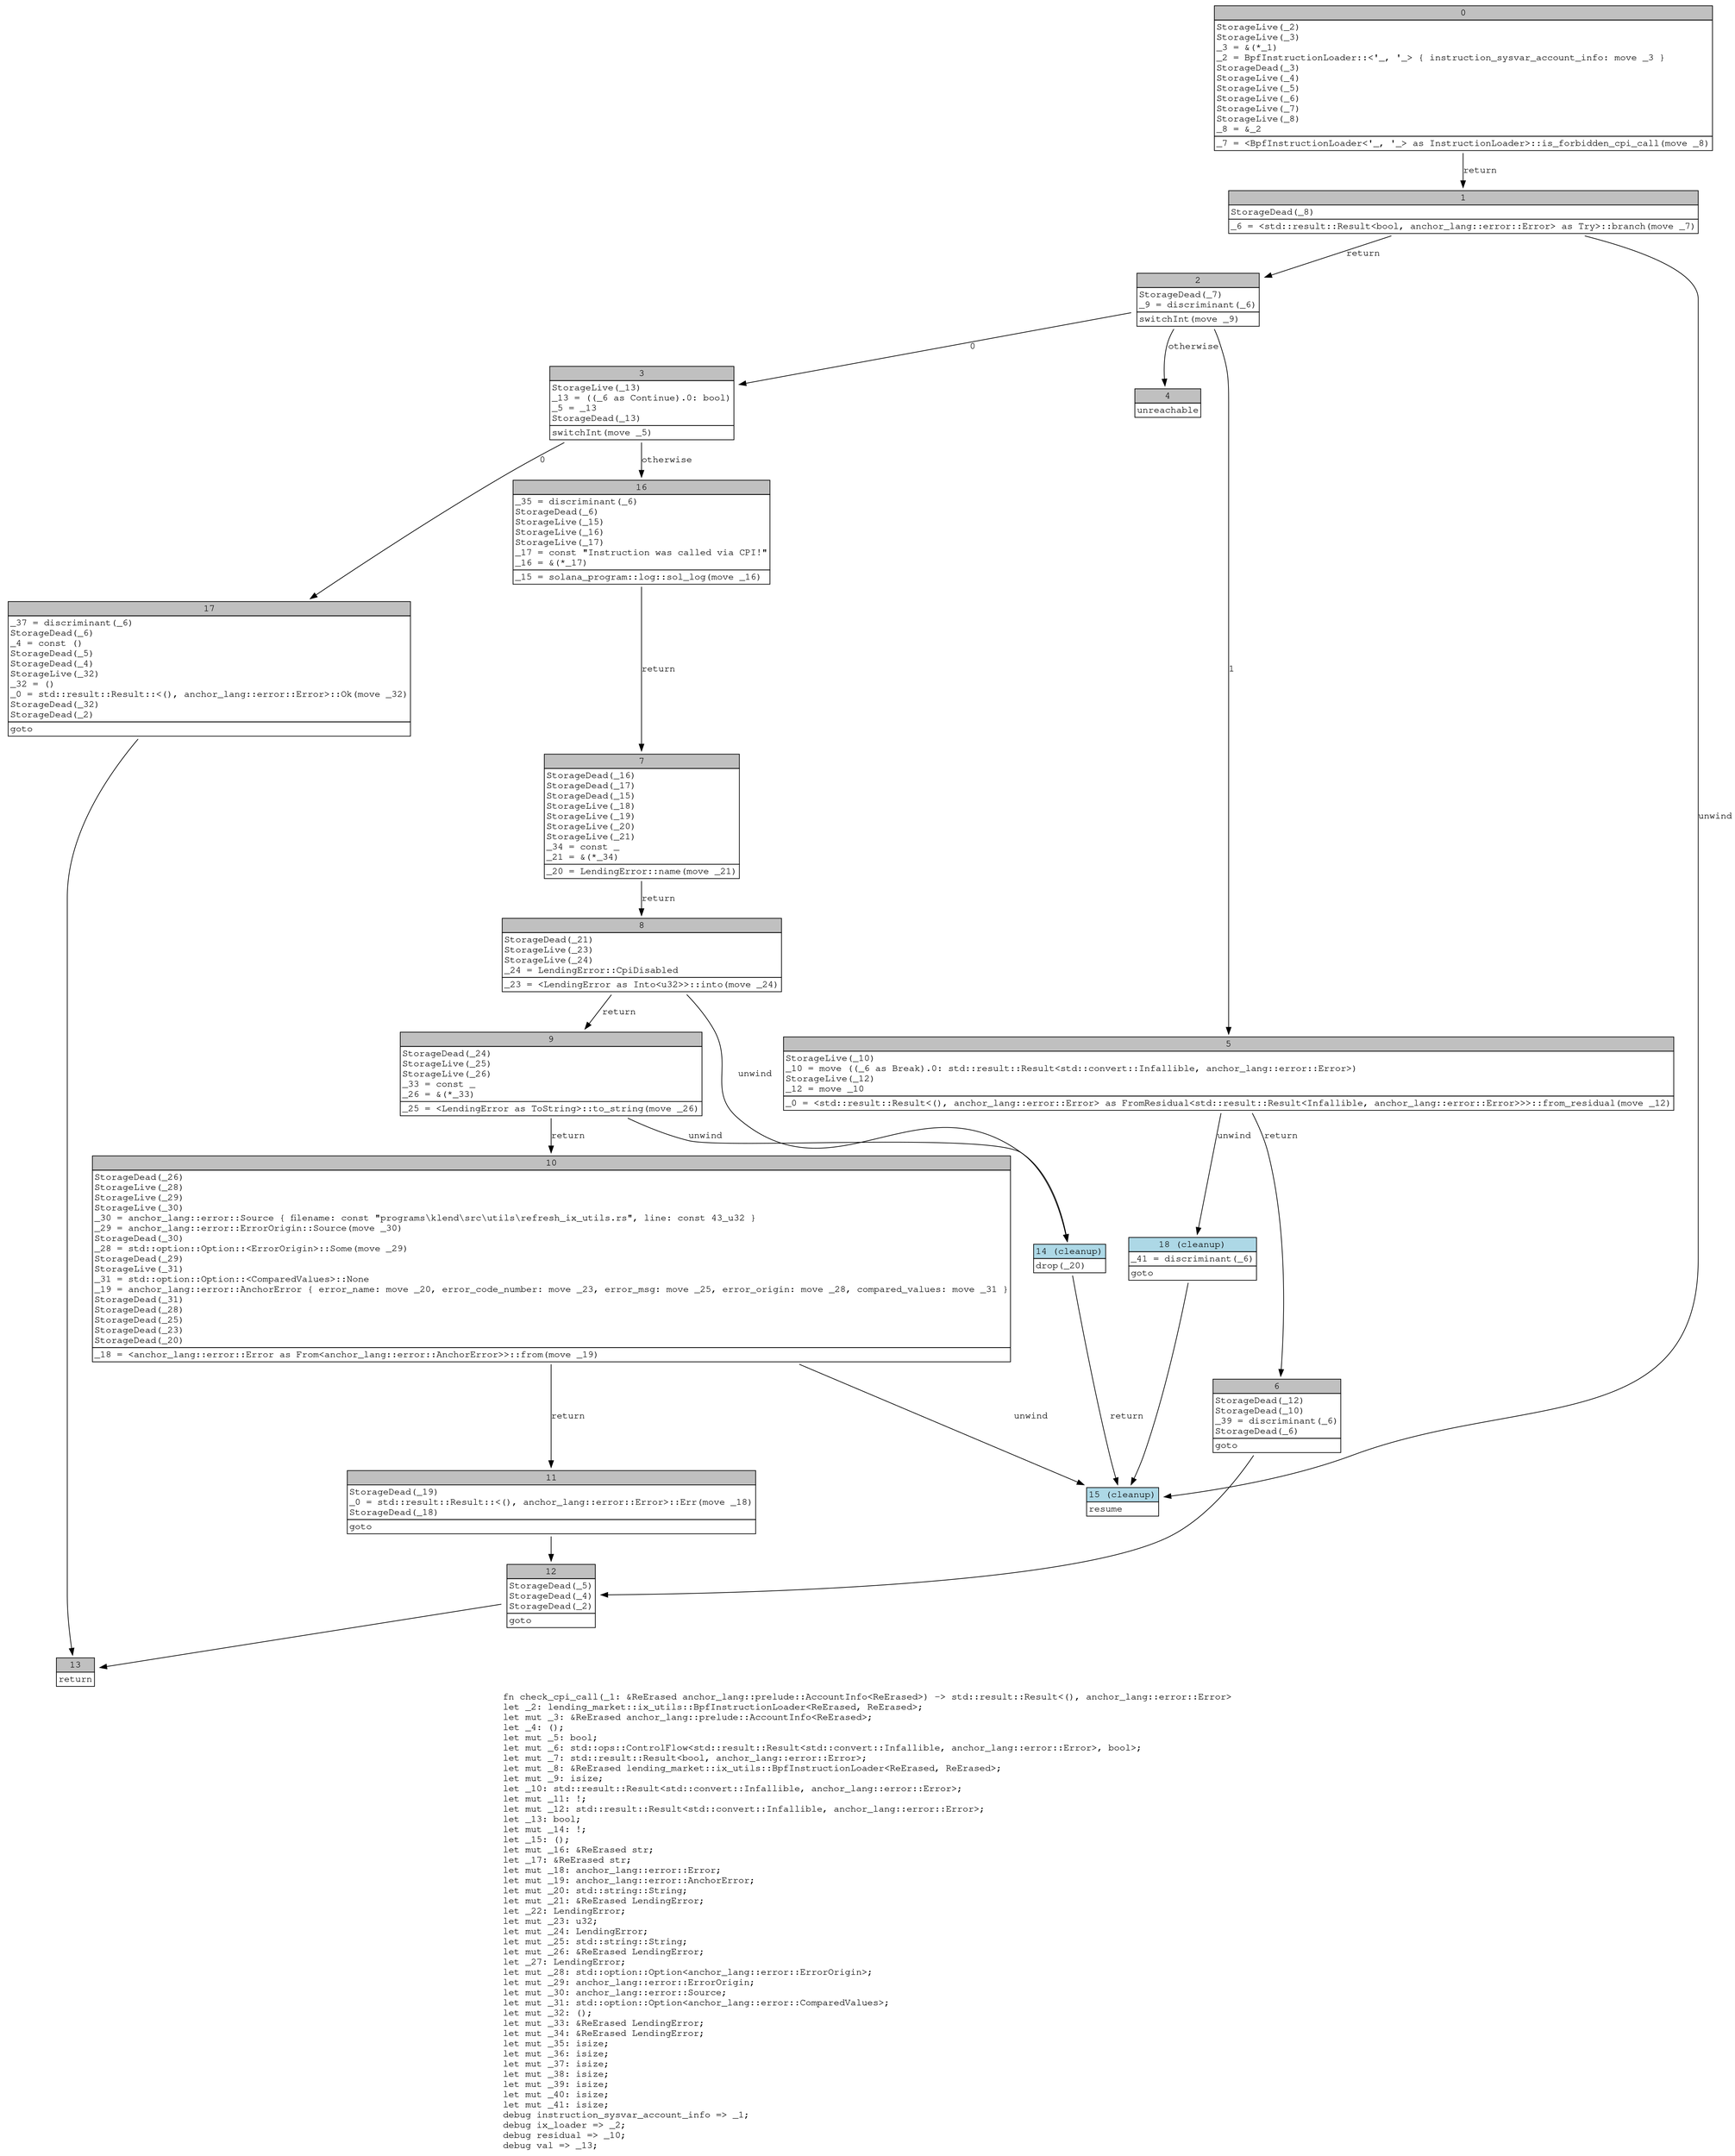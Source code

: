 digraph Mir_0_2714 {
    graph [fontname="Courier, monospace"];
    node [fontname="Courier, monospace"];
    edge [fontname="Courier, monospace"];
    label=<fn check_cpi_call(_1: &amp;ReErased anchor_lang::prelude::AccountInfo&lt;ReErased&gt;) -&gt; std::result::Result&lt;(), anchor_lang::error::Error&gt;<br align="left"/>let _2: lending_market::ix_utils::BpfInstructionLoader&lt;ReErased, ReErased&gt;;<br align="left"/>let mut _3: &amp;ReErased anchor_lang::prelude::AccountInfo&lt;ReErased&gt;;<br align="left"/>let _4: ();<br align="left"/>let mut _5: bool;<br align="left"/>let mut _6: std::ops::ControlFlow&lt;std::result::Result&lt;std::convert::Infallible, anchor_lang::error::Error&gt;, bool&gt;;<br align="left"/>let mut _7: std::result::Result&lt;bool, anchor_lang::error::Error&gt;;<br align="left"/>let mut _8: &amp;ReErased lending_market::ix_utils::BpfInstructionLoader&lt;ReErased, ReErased&gt;;<br align="left"/>let mut _9: isize;<br align="left"/>let _10: std::result::Result&lt;std::convert::Infallible, anchor_lang::error::Error&gt;;<br align="left"/>let mut _11: !;<br align="left"/>let mut _12: std::result::Result&lt;std::convert::Infallible, anchor_lang::error::Error&gt;;<br align="left"/>let _13: bool;<br align="left"/>let mut _14: !;<br align="left"/>let _15: ();<br align="left"/>let mut _16: &amp;ReErased str;<br align="left"/>let _17: &amp;ReErased str;<br align="left"/>let mut _18: anchor_lang::error::Error;<br align="left"/>let mut _19: anchor_lang::error::AnchorError;<br align="left"/>let mut _20: std::string::String;<br align="left"/>let mut _21: &amp;ReErased LendingError;<br align="left"/>let _22: LendingError;<br align="left"/>let mut _23: u32;<br align="left"/>let mut _24: LendingError;<br align="left"/>let mut _25: std::string::String;<br align="left"/>let mut _26: &amp;ReErased LendingError;<br align="left"/>let _27: LendingError;<br align="left"/>let mut _28: std::option::Option&lt;anchor_lang::error::ErrorOrigin&gt;;<br align="left"/>let mut _29: anchor_lang::error::ErrorOrigin;<br align="left"/>let mut _30: anchor_lang::error::Source;<br align="left"/>let mut _31: std::option::Option&lt;anchor_lang::error::ComparedValues&gt;;<br align="left"/>let mut _32: ();<br align="left"/>let mut _33: &amp;ReErased LendingError;<br align="left"/>let mut _34: &amp;ReErased LendingError;<br align="left"/>let mut _35: isize;<br align="left"/>let mut _36: isize;<br align="left"/>let mut _37: isize;<br align="left"/>let mut _38: isize;<br align="left"/>let mut _39: isize;<br align="left"/>let mut _40: isize;<br align="left"/>let mut _41: isize;<br align="left"/>debug instruction_sysvar_account_info =&gt; _1;<br align="left"/>debug ix_loader =&gt; _2;<br align="left"/>debug residual =&gt; _10;<br align="left"/>debug val =&gt; _13;<br align="left"/>>;
    bb0__0_2714 [shape="none", label=<<table border="0" cellborder="1" cellspacing="0"><tr><td bgcolor="gray" align="center" colspan="1">0</td></tr><tr><td align="left" balign="left">StorageLive(_2)<br/>StorageLive(_3)<br/>_3 = &amp;(*_1)<br/>_2 = BpfInstructionLoader::&lt;'_, '_&gt; { instruction_sysvar_account_info: move _3 }<br/>StorageDead(_3)<br/>StorageLive(_4)<br/>StorageLive(_5)<br/>StorageLive(_6)<br/>StorageLive(_7)<br/>StorageLive(_8)<br/>_8 = &amp;_2<br/></td></tr><tr><td align="left">_7 = &lt;BpfInstructionLoader&lt;'_, '_&gt; as InstructionLoader&gt;::is_forbidden_cpi_call(move _8)</td></tr></table>>];
    bb1__0_2714 [shape="none", label=<<table border="0" cellborder="1" cellspacing="0"><tr><td bgcolor="gray" align="center" colspan="1">1</td></tr><tr><td align="left" balign="left">StorageDead(_8)<br/></td></tr><tr><td align="left">_6 = &lt;std::result::Result&lt;bool, anchor_lang::error::Error&gt; as Try&gt;::branch(move _7)</td></tr></table>>];
    bb2__0_2714 [shape="none", label=<<table border="0" cellborder="1" cellspacing="0"><tr><td bgcolor="gray" align="center" colspan="1">2</td></tr><tr><td align="left" balign="left">StorageDead(_7)<br/>_9 = discriminant(_6)<br/></td></tr><tr><td align="left">switchInt(move _9)</td></tr></table>>];
    bb3__0_2714 [shape="none", label=<<table border="0" cellborder="1" cellspacing="0"><tr><td bgcolor="gray" align="center" colspan="1">3</td></tr><tr><td align="left" balign="left">StorageLive(_13)<br/>_13 = ((_6 as Continue).0: bool)<br/>_5 = _13<br/>StorageDead(_13)<br/></td></tr><tr><td align="left">switchInt(move _5)</td></tr></table>>];
    bb4__0_2714 [shape="none", label=<<table border="0" cellborder="1" cellspacing="0"><tr><td bgcolor="gray" align="center" colspan="1">4</td></tr><tr><td align="left">unreachable</td></tr></table>>];
    bb5__0_2714 [shape="none", label=<<table border="0" cellborder="1" cellspacing="0"><tr><td bgcolor="gray" align="center" colspan="1">5</td></tr><tr><td align="left" balign="left">StorageLive(_10)<br/>_10 = move ((_6 as Break).0: std::result::Result&lt;std::convert::Infallible, anchor_lang::error::Error&gt;)<br/>StorageLive(_12)<br/>_12 = move _10<br/></td></tr><tr><td align="left">_0 = &lt;std::result::Result&lt;(), anchor_lang::error::Error&gt; as FromResidual&lt;std::result::Result&lt;Infallible, anchor_lang::error::Error&gt;&gt;&gt;::from_residual(move _12)</td></tr></table>>];
    bb6__0_2714 [shape="none", label=<<table border="0" cellborder="1" cellspacing="0"><tr><td bgcolor="gray" align="center" colspan="1">6</td></tr><tr><td align="left" balign="left">StorageDead(_12)<br/>StorageDead(_10)<br/>_39 = discriminant(_6)<br/>StorageDead(_6)<br/></td></tr><tr><td align="left">goto</td></tr></table>>];
    bb7__0_2714 [shape="none", label=<<table border="0" cellborder="1" cellspacing="0"><tr><td bgcolor="gray" align="center" colspan="1">7</td></tr><tr><td align="left" balign="left">StorageDead(_16)<br/>StorageDead(_17)<br/>StorageDead(_15)<br/>StorageLive(_18)<br/>StorageLive(_19)<br/>StorageLive(_20)<br/>StorageLive(_21)<br/>_34 = const _<br/>_21 = &amp;(*_34)<br/></td></tr><tr><td align="left">_20 = LendingError::name(move _21)</td></tr></table>>];
    bb8__0_2714 [shape="none", label=<<table border="0" cellborder="1" cellspacing="0"><tr><td bgcolor="gray" align="center" colspan="1">8</td></tr><tr><td align="left" balign="left">StorageDead(_21)<br/>StorageLive(_23)<br/>StorageLive(_24)<br/>_24 = LendingError::CpiDisabled<br/></td></tr><tr><td align="left">_23 = &lt;LendingError as Into&lt;u32&gt;&gt;::into(move _24)</td></tr></table>>];
    bb9__0_2714 [shape="none", label=<<table border="0" cellborder="1" cellspacing="0"><tr><td bgcolor="gray" align="center" colspan="1">9</td></tr><tr><td align="left" balign="left">StorageDead(_24)<br/>StorageLive(_25)<br/>StorageLive(_26)<br/>_33 = const _<br/>_26 = &amp;(*_33)<br/></td></tr><tr><td align="left">_25 = &lt;LendingError as ToString&gt;::to_string(move _26)</td></tr></table>>];
    bb10__0_2714 [shape="none", label=<<table border="0" cellborder="1" cellspacing="0"><tr><td bgcolor="gray" align="center" colspan="1">10</td></tr><tr><td align="left" balign="left">StorageDead(_26)<br/>StorageLive(_28)<br/>StorageLive(_29)<br/>StorageLive(_30)<br/>_30 = anchor_lang::error::Source { filename: const &quot;programs\\klend\\src\\utils\\refresh_ix_utils.rs&quot;, line: const 43_u32 }<br/>_29 = anchor_lang::error::ErrorOrigin::Source(move _30)<br/>StorageDead(_30)<br/>_28 = std::option::Option::&lt;ErrorOrigin&gt;::Some(move _29)<br/>StorageDead(_29)<br/>StorageLive(_31)<br/>_31 = std::option::Option::&lt;ComparedValues&gt;::None<br/>_19 = anchor_lang::error::AnchorError { error_name: move _20, error_code_number: move _23, error_msg: move _25, error_origin: move _28, compared_values: move _31 }<br/>StorageDead(_31)<br/>StorageDead(_28)<br/>StorageDead(_25)<br/>StorageDead(_23)<br/>StorageDead(_20)<br/></td></tr><tr><td align="left">_18 = &lt;anchor_lang::error::Error as From&lt;anchor_lang::error::AnchorError&gt;&gt;::from(move _19)</td></tr></table>>];
    bb11__0_2714 [shape="none", label=<<table border="0" cellborder="1" cellspacing="0"><tr><td bgcolor="gray" align="center" colspan="1">11</td></tr><tr><td align="left" balign="left">StorageDead(_19)<br/>_0 = std::result::Result::&lt;(), anchor_lang::error::Error&gt;::Err(move _18)<br/>StorageDead(_18)<br/></td></tr><tr><td align="left">goto</td></tr></table>>];
    bb12__0_2714 [shape="none", label=<<table border="0" cellborder="1" cellspacing="0"><tr><td bgcolor="gray" align="center" colspan="1">12</td></tr><tr><td align="left" balign="left">StorageDead(_5)<br/>StorageDead(_4)<br/>StorageDead(_2)<br/></td></tr><tr><td align="left">goto</td></tr></table>>];
    bb13__0_2714 [shape="none", label=<<table border="0" cellborder="1" cellspacing="0"><tr><td bgcolor="gray" align="center" colspan="1">13</td></tr><tr><td align="left">return</td></tr></table>>];
    bb14__0_2714 [shape="none", label=<<table border="0" cellborder="1" cellspacing="0"><tr><td bgcolor="lightblue" align="center" colspan="1">14 (cleanup)</td></tr><tr><td align="left">drop(_20)</td></tr></table>>];
    bb15__0_2714 [shape="none", label=<<table border="0" cellborder="1" cellspacing="0"><tr><td bgcolor="lightblue" align="center" colspan="1">15 (cleanup)</td></tr><tr><td align="left">resume</td></tr></table>>];
    bb16__0_2714 [shape="none", label=<<table border="0" cellborder="1" cellspacing="0"><tr><td bgcolor="gray" align="center" colspan="1">16</td></tr><tr><td align="left" balign="left">_35 = discriminant(_6)<br/>StorageDead(_6)<br/>StorageLive(_15)<br/>StorageLive(_16)<br/>StorageLive(_17)<br/>_17 = const &quot;Instruction was called via CPI!&quot;<br/>_16 = &amp;(*_17)<br/></td></tr><tr><td align="left">_15 = solana_program::log::sol_log(move _16)</td></tr></table>>];
    bb17__0_2714 [shape="none", label=<<table border="0" cellborder="1" cellspacing="0"><tr><td bgcolor="gray" align="center" colspan="1">17</td></tr><tr><td align="left" balign="left">_37 = discriminant(_6)<br/>StorageDead(_6)<br/>_4 = const ()<br/>StorageDead(_5)<br/>StorageDead(_4)<br/>StorageLive(_32)<br/>_32 = ()<br/>_0 = std::result::Result::&lt;(), anchor_lang::error::Error&gt;::Ok(move _32)<br/>StorageDead(_32)<br/>StorageDead(_2)<br/></td></tr><tr><td align="left">goto</td></tr></table>>];
    bb18__0_2714 [shape="none", label=<<table border="0" cellborder="1" cellspacing="0"><tr><td bgcolor="lightblue" align="center" colspan="1">18 (cleanup)</td></tr><tr><td align="left" balign="left">_41 = discriminant(_6)<br/></td></tr><tr><td align="left">goto</td></tr></table>>];
    bb0__0_2714 -> bb1__0_2714 [label="return"];
    bb1__0_2714 -> bb2__0_2714 [label="return"];
    bb1__0_2714 -> bb15__0_2714 [label="unwind"];
    bb2__0_2714 -> bb3__0_2714 [label="0"];
    bb2__0_2714 -> bb5__0_2714 [label="1"];
    bb2__0_2714 -> bb4__0_2714 [label="otherwise"];
    bb3__0_2714 -> bb17__0_2714 [label="0"];
    bb3__0_2714 -> bb16__0_2714 [label="otherwise"];
    bb5__0_2714 -> bb6__0_2714 [label="return"];
    bb5__0_2714 -> bb18__0_2714 [label="unwind"];
    bb6__0_2714 -> bb12__0_2714 [label=""];
    bb7__0_2714 -> bb8__0_2714 [label="return"];
    bb8__0_2714 -> bb9__0_2714 [label="return"];
    bb8__0_2714 -> bb14__0_2714 [label="unwind"];
    bb9__0_2714 -> bb10__0_2714 [label="return"];
    bb9__0_2714 -> bb14__0_2714 [label="unwind"];
    bb10__0_2714 -> bb11__0_2714 [label="return"];
    bb10__0_2714 -> bb15__0_2714 [label="unwind"];
    bb11__0_2714 -> bb12__0_2714 [label=""];
    bb12__0_2714 -> bb13__0_2714 [label=""];
    bb14__0_2714 -> bb15__0_2714 [label="return"];
    bb16__0_2714 -> bb7__0_2714 [label="return"];
    bb17__0_2714 -> bb13__0_2714 [label=""];
    bb18__0_2714 -> bb15__0_2714 [label=""];
}
